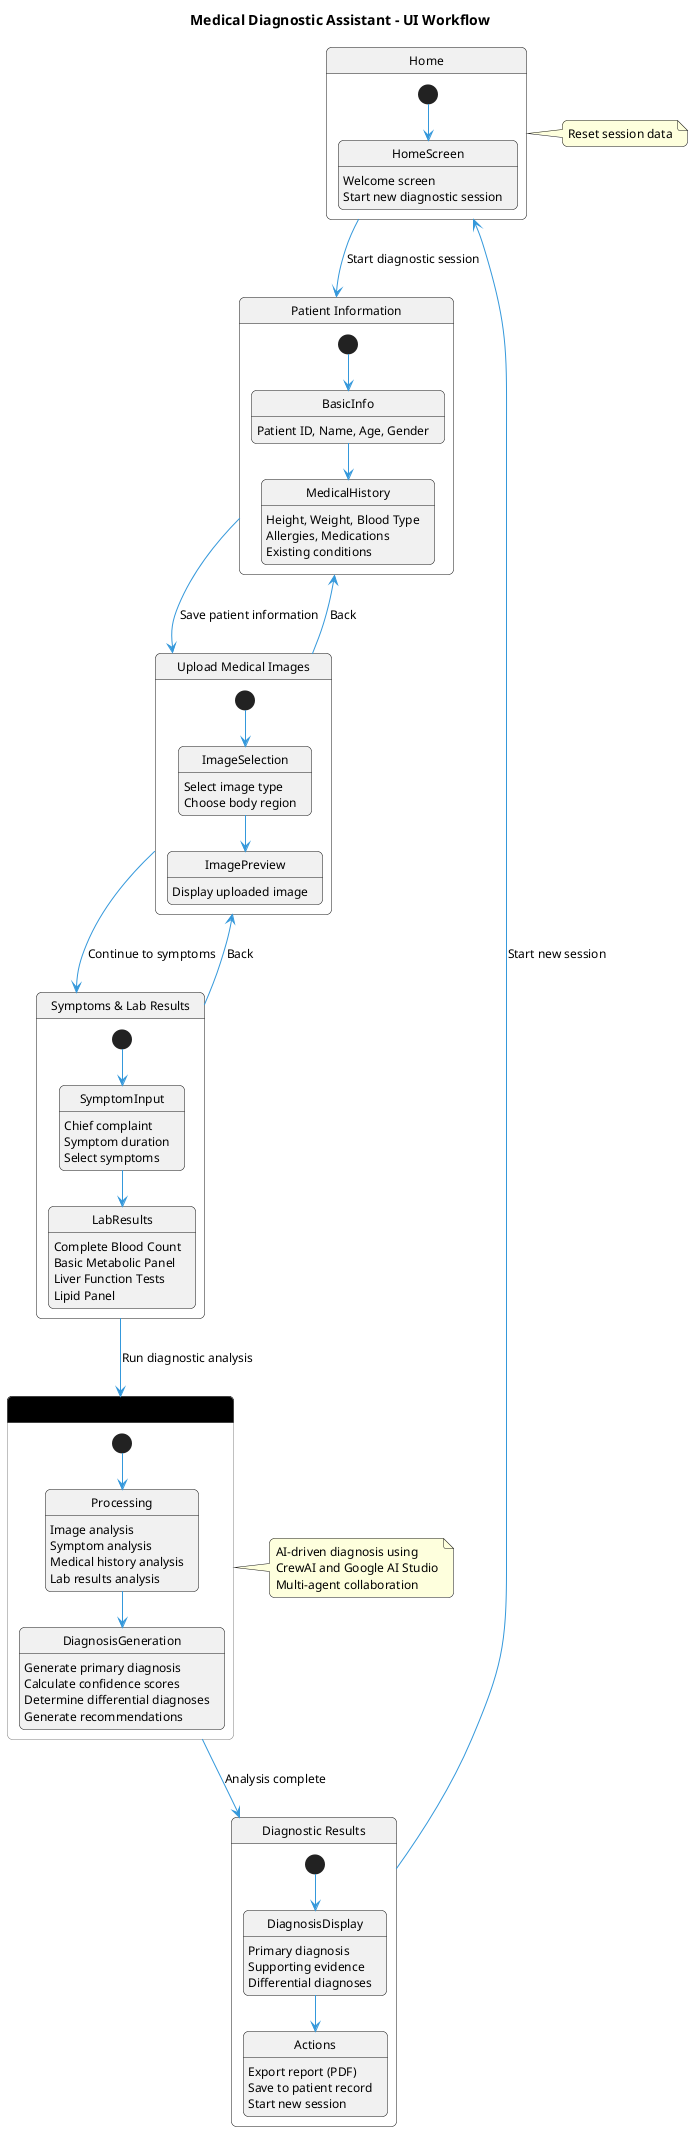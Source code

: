 @startuml workflow
skinparam backgroundColor white
skinparam defaultFontName Arial
skinparam defaultFontSize 12
skinparam roundCorner 10
skinparam ArrowColor #3498db
skinparam ActivityBackgroundColor #f5f7fa
skinparam ActivityBorderColor #2c3e50
skinparam ActivityBorderThickness 1

title Medical Diagnostic Assistant - UI Workflow

' Define states
state "Home" as Home {
  [*] --> HomeScreen
  HomeScreen : Welcome screen
  HomeScreen : Start new diagnostic session
}

state "Patient Information" as PatientInfo {
  [*] --> BasicInfo
  BasicInfo : Patient ID, Name, Age, Gender
  BasicInfo --> MedicalHistory
  MedicalHistory : Height, Weight, Blood Type
  MedicalHistory : Allergies, Medications
  MedicalHistory : Existing conditions
}

state "Upload Medical Images" as ImageUpload {
  [*] --> ImageSelection
  ImageSelection : Select image type
  ImageSelection : Choose body region
  ImageSelection --> ImagePreview
  ImagePreview : Display uploaded image
}

state "Symptoms & Lab Results" as SymptomsLab {
  [*] --> SymptomInput
  SymptomInput : Chief complaint
  SymptomInput : Symptom duration
  SymptomInput : Select symptoms
  SymptomInput --> LabResults
  LabResults : Complete Blood Count
  LabResults : Basic Metabolic Panel
  LabResults : Liver Function Tests
  LabResults : Lipid Panel
}

state "AI Crew (Black Box)" as AICrew #black;line:gray;text:white {
  [*] --> Processing
  Processing : Image analysis
  Processing : Symptom analysis
  Processing : Medical history analysis 
  Processing : Lab results analysis
  Processing --> DiagnosisGeneration
  DiagnosisGeneration : Generate primary diagnosis
  DiagnosisGeneration : Calculate confidence scores
  DiagnosisGeneration : Determine differential diagnoses
  DiagnosisGeneration : Generate recommendations
}

state "Diagnostic Results" as Results {
  [*] --> DiagnosisDisplay
  DiagnosisDisplay : Primary diagnosis
  DiagnosisDisplay : Supporting evidence
  DiagnosisDisplay : Differential diagnoses
  DiagnosisDisplay --> Actions
  Actions : Export report (PDF)
  Actions : Save to patient record
  Actions : Start new session
}

' Define transitions
Home --> PatientInfo : Start diagnostic session
PatientInfo --> ImageUpload : Save patient information
ImageUpload --> SymptomsLab : Continue to symptoms
SymptomsLab --> AICrew : Run diagnostic analysis
AICrew --> Results : Analysis complete

' Add return paths
Results --> Home : Start new session
ImageUpload --> PatientInfo : Back
SymptomsLab --> ImageUpload : Back

note right of Home : Reset session data

note right of AICrew : AI-driven diagnosis using\nCrewAI and Google AI Studio\nMulti-agent collaboration

@enduml